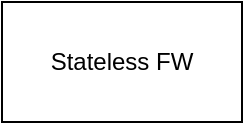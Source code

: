 <mxfile version="28.2.5">
  <diagram name="Page-1" id="v1iRtm_DAZ0OA-uq19ij">
    <mxGraphModel dx="900" dy="620" grid="0" gridSize="10" guides="1" tooltips="1" connect="1" arrows="1" fold="1" page="1" pageScale="1" pageWidth="827" pageHeight="1169" math="0" shadow="0">
      <root>
        <mxCell id="0" />
        <mxCell id="1" parent="0" />
        <mxCell id="8DDIyVYwgpnXMHig6o1f-1" value="Stateless FW" style="rounded=0;whiteSpace=wrap;html=1;" vertex="1" parent="1">
          <mxGeometry x="162" y="396" width="120" height="60" as="geometry" />
        </mxCell>
      </root>
    </mxGraphModel>
  </diagram>
</mxfile>
